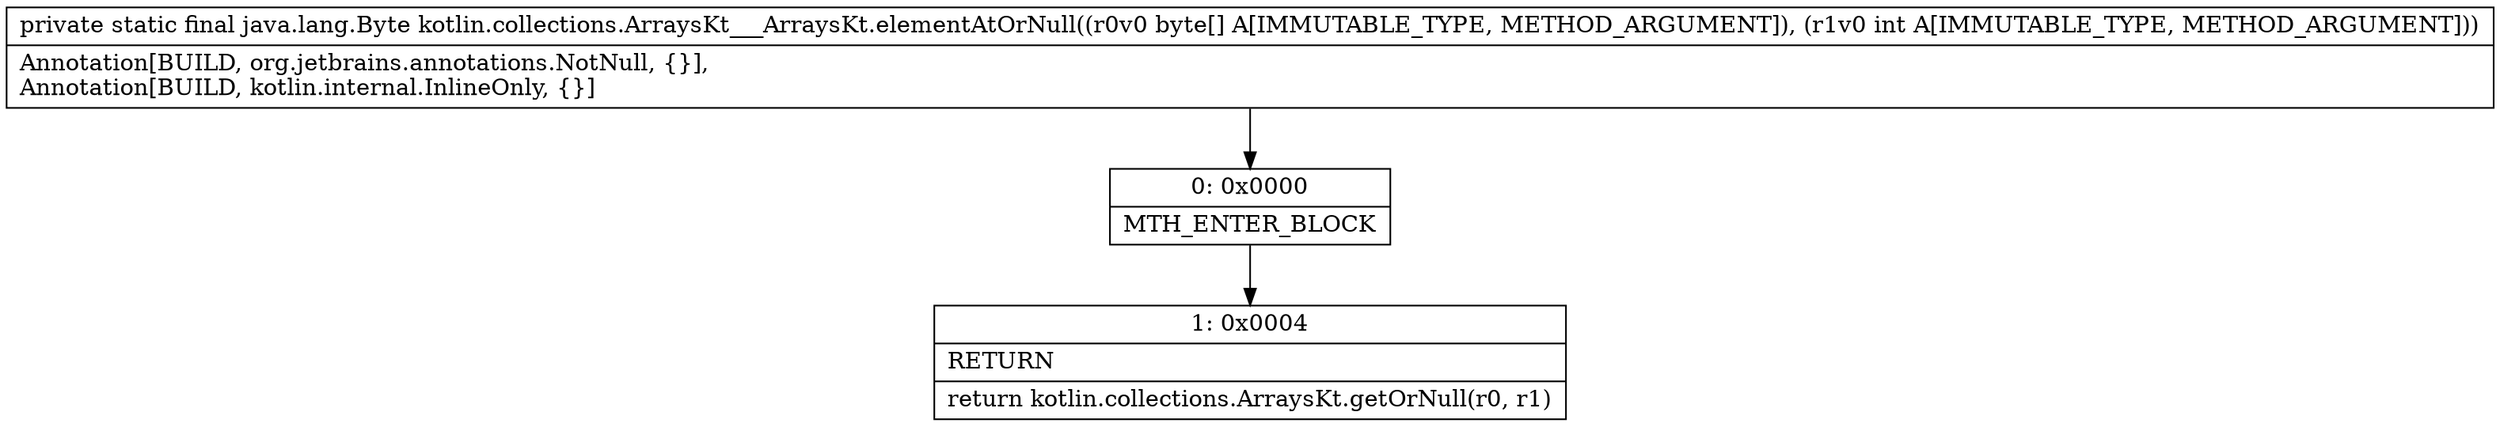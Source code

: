 digraph "CFG forkotlin.collections.ArraysKt___ArraysKt.elementAtOrNull([BI)Ljava\/lang\/Byte;" {
Node_0 [shape=record,label="{0\:\ 0x0000|MTH_ENTER_BLOCK\l}"];
Node_1 [shape=record,label="{1\:\ 0x0004|RETURN\l|return kotlin.collections.ArraysKt.getOrNull(r0, r1)\l}"];
MethodNode[shape=record,label="{private static final java.lang.Byte kotlin.collections.ArraysKt___ArraysKt.elementAtOrNull((r0v0 byte[] A[IMMUTABLE_TYPE, METHOD_ARGUMENT]), (r1v0 int A[IMMUTABLE_TYPE, METHOD_ARGUMENT]))  | Annotation[BUILD, org.jetbrains.annotations.NotNull, \{\}], \lAnnotation[BUILD, kotlin.internal.InlineOnly, \{\}]\l}"];
MethodNode -> Node_0;
Node_0 -> Node_1;
}

